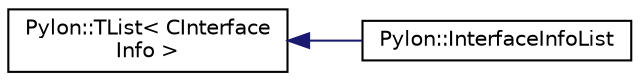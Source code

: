 digraph "Graphical Class Hierarchy"
{
  edge [fontname="Helvetica",fontsize="10",labelfontname="Helvetica",labelfontsize="10"];
  node [fontname="Helvetica",fontsize="10",shape=record];
  rankdir="LR";
  Node1 [label="Pylon::TList\< CInterface\lInfo \>",height=0.2,width=0.4,color="black", fillcolor="white", style="filled",URL="$class_pylon_1_1_t_list.html"];
  Node1 -> Node2 [dir="back",color="midnightblue",fontsize="10",style="solid",fontname="Helvetica"];
  Node2 [label="Pylon::InterfaceInfoList",height=0.2,width=0.4,color="black", fillcolor="white", style="filled",URL="$class_pylon_1_1_interface_info_list.html",tooltip="STL std::vector like container for Pylon::CInterfaceInfo objects. "];
}
